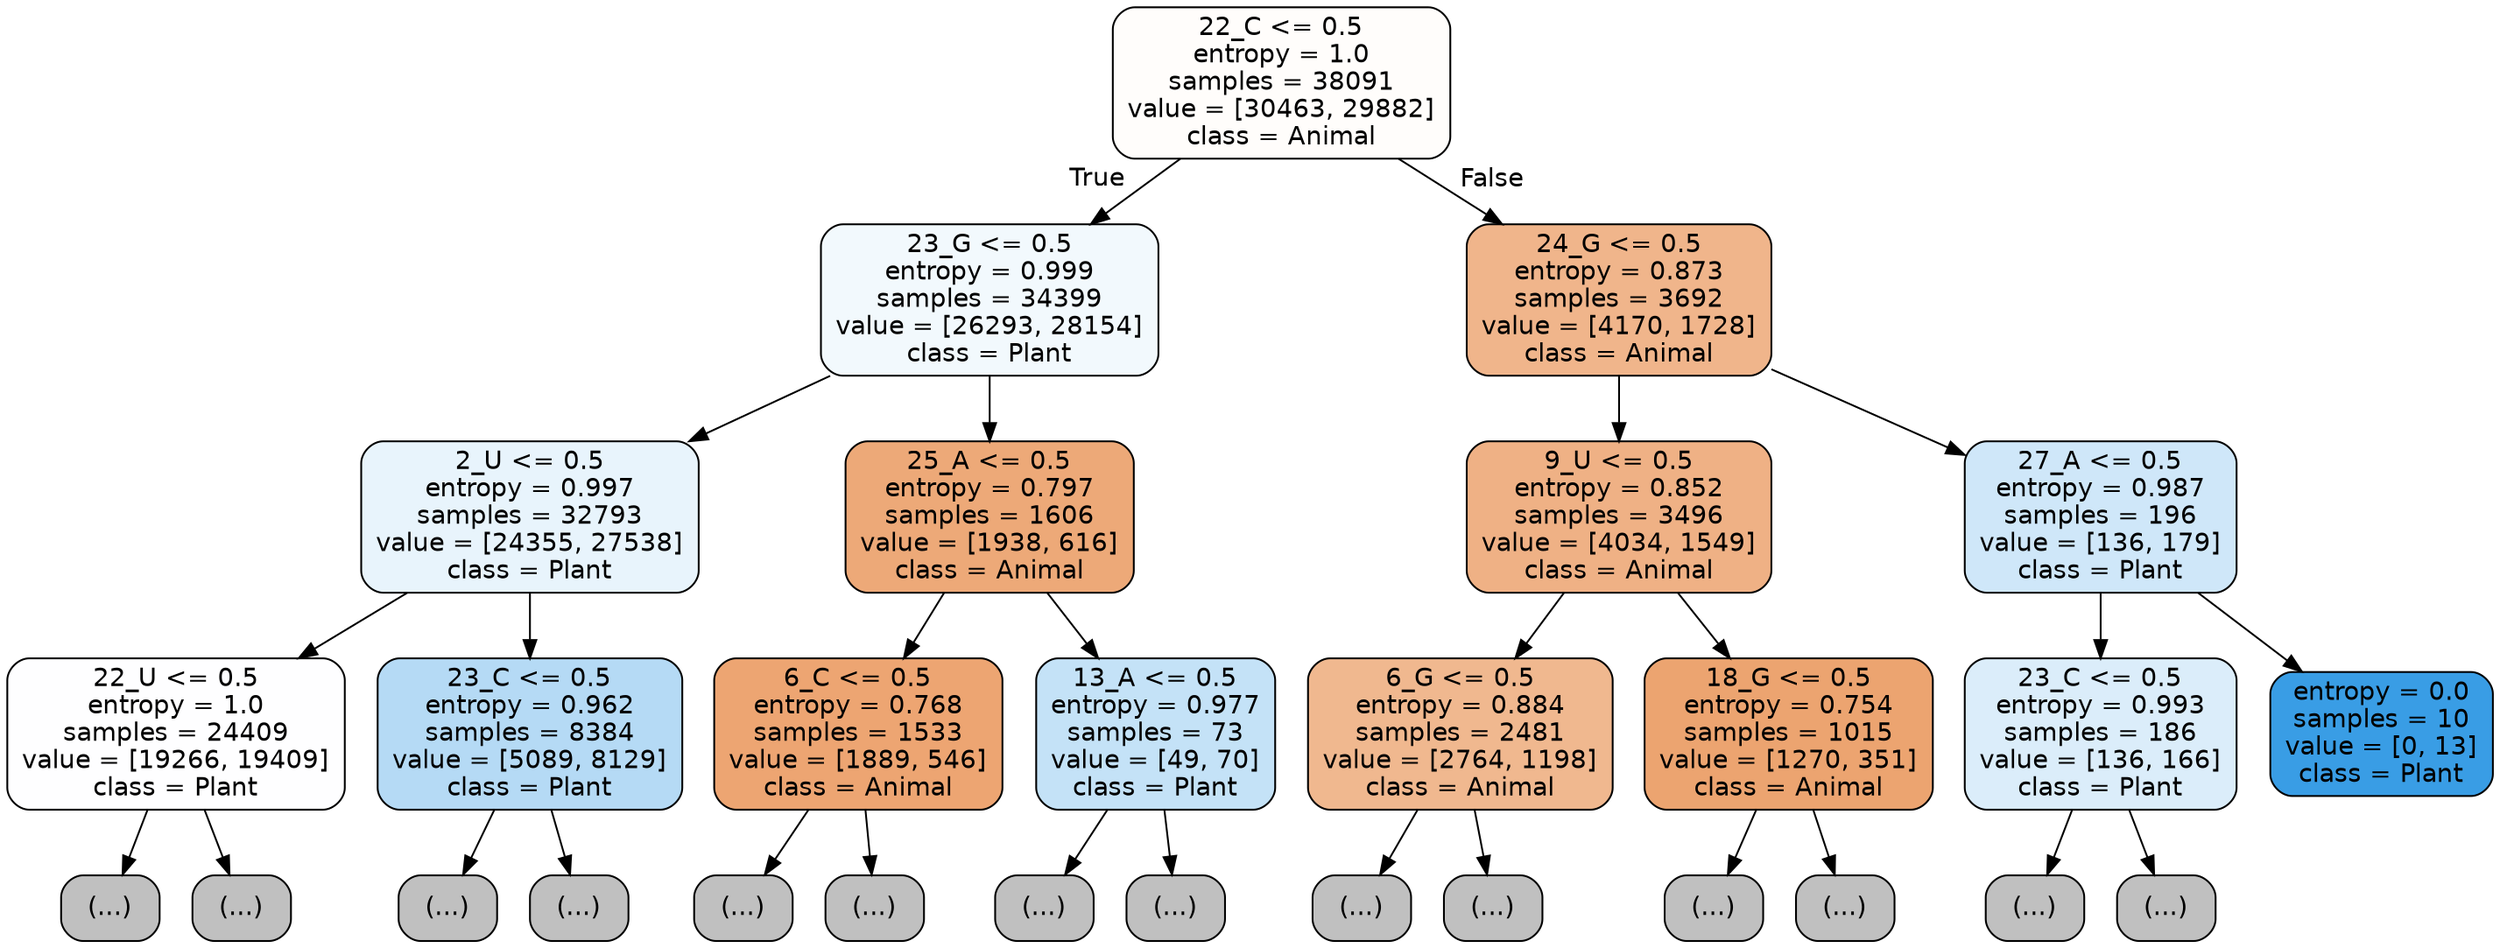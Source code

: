 digraph Tree {
node [shape=box, style="filled, rounded", color="black", fontname="helvetica"] ;
edge [fontname="helvetica"] ;
0 [label="22_C <= 0.5\nentropy = 1.0\nsamples = 38091\nvalue = [30463, 29882]\nclass = Animal", fillcolor="#fffdfb"] ;
1 [label="23_G <= 0.5\nentropy = 0.999\nsamples = 34399\nvalue = [26293, 28154]\nclass = Plant", fillcolor="#f2f9fd"] ;
0 -> 1 [labeldistance=2.5, labelangle=45, headlabel="True"] ;
2 [label="2_U <= 0.5\nentropy = 0.997\nsamples = 32793\nvalue = [24355, 27538]\nclass = Plant", fillcolor="#e8f4fc"] ;
1 -> 2 ;
3 [label="22_U <= 0.5\nentropy = 1.0\nsamples = 24409\nvalue = [19266, 19409]\nclass = Plant", fillcolor="#fefeff"] ;
2 -> 3 ;
4 [label="(...)", fillcolor="#C0C0C0"] ;
3 -> 4 ;
9331 [label="(...)", fillcolor="#C0C0C0"] ;
3 -> 9331 ;
10604 [label="23_C <= 0.5\nentropy = 0.962\nsamples = 8384\nvalue = [5089, 8129]\nclass = Plant", fillcolor="#b5daf5"] ;
2 -> 10604 ;
10605 [label="(...)", fillcolor="#C0C0C0"] ;
10604 -> 10605 ;
14172 [label="(...)", fillcolor="#C0C0C0"] ;
10604 -> 14172 ;
14301 [label="25_A <= 0.5\nentropy = 0.797\nsamples = 1606\nvalue = [1938, 616]\nclass = Animal", fillcolor="#eda978"] ;
1 -> 14301 ;
14302 [label="6_C <= 0.5\nentropy = 0.768\nsamples = 1533\nvalue = [1889, 546]\nclass = Animal", fillcolor="#eda572"] ;
14301 -> 14302 ;
14303 [label="(...)", fillcolor="#C0C0C0"] ;
14302 -> 14303 ;
14734 [label="(...)", fillcolor="#C0C0C0"] ;
14302 -> 14734 ;
14889 [label="13_A <= 0.5\nentropy = 0.977\nsamples = 73\nvalue = [49, 70]\nclass = Plant", fillcolor="#c4e2f7"] ;
14301 -> 14889 ;
14890 [label="(...)", fillcolor="#C0C0C0"] ;
14889 -> 14890 ;
14921 [label="(...)", fillcolor="#C0C0C0"] ;
14889 -> 14921 ;
14934 [label="24_G <= 0.5\nentropy = 0.873\nsamples = 3692\nvalue = [4170, 1728]\nclass = Animal", fillcolor="#f0b58b"] ;
0 -> 14934 [labeldistance=2.5, labelangle=-45, headlabel="False"] ;
14935 [label="9_U <= 0.5\nentropy = 0.852\nsamples = 3496\nvalue = [4034, 1549]\nclass = Animal", fillcolor="#efb185"] ;
14934 -> 14935 ;
14936 [label="6_G <= 0.5\nentropy = 0.884\nsamples = 2481\nvalue = [2764, 1198]\nclass = Animal", fillcolor="#f0b88f"] ;
14935 -> 14936 ;
14937 [label="(...)", fillcolor="#C0C0C0"] ;
14936 -> 14937 ;
15884 [label="(...)", fillcolor="#C0C0C0"] ;
14936 -> 15884 ;
16135 [label="18_G <= 0.5\nentropy = 0.754\nsamples = 1015\nvalue = [1270, 351]\nclass = Animal", fillcolor="#eca470"] ;
14935 -> 16135 ;
16136 [label="(...)", fillcolor="#C0C0C0"] ;
16135 -> 16136 ;
16491 [label="(...)", fillcolor="#C0C0C0"] ;
16135 -> 16491 ;
16628 [label="27_A <= 0.5\nentropy = 0.987\nsamples = 196\nvalue = [136, 179]\nclass = Plant", fillcolor="#cfe7f9"] ;
14934 -> 16628 ;
16629 [label="23_C <= 0.5\nentropy = 0.993\nsamples = 186\nvalue = [136, 166]\nclass = Plant", fillcolor="#dbedfa"] ;
16628 -> 16629 ;
16630 [label="(...)", fillcolor="#C0C0C0"] ;
16629 -> 16630 ;
16751 [label="(...)", fillcolor="#C0C0C0"] ;
16629 -> 16751 ;
16762 [label="entropy = 0.0\nsamples = 10\nvalue = [0, 13]\nclass = Plant", fillcolor="#399de5"] ;
16628 -> 16762 ;
}